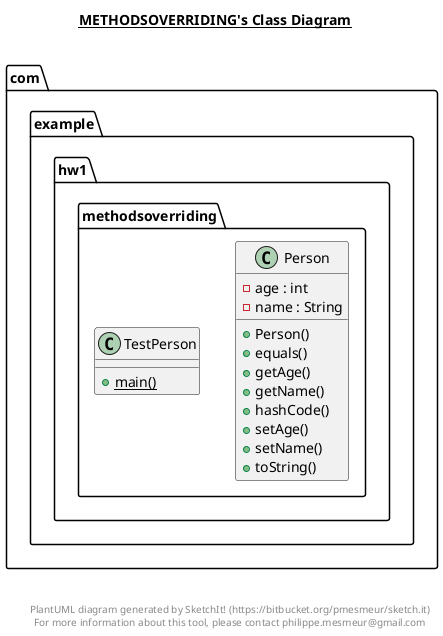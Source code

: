 @startuml

title __METHODSOVERRIDING's Class Diagram__\n

  namespace com.example.hw1.methodsoverriding {
    class com.example.hw1.methodsoverriding.Person {
        - age : int
        - name : String
        + Person()
        + equals()
        + getAge()
        + getName()
        + hashCode()
        + setAge()
        + setName()
        + toString()
    }
  }
  

  namespace com.example.hw1.methodsoverriding {
    class com.example.hw1.methodsoverriding.TestPerson {
        {static} + main()
    }
  }
  



right footer


PlantUML diagram generated by SketchIt! (https://bitbucket.org/pmesmeur/sketch.it)
For more information about this tool, please contact philippe.mesmeur@gmail.com
endfooter

@enduml
